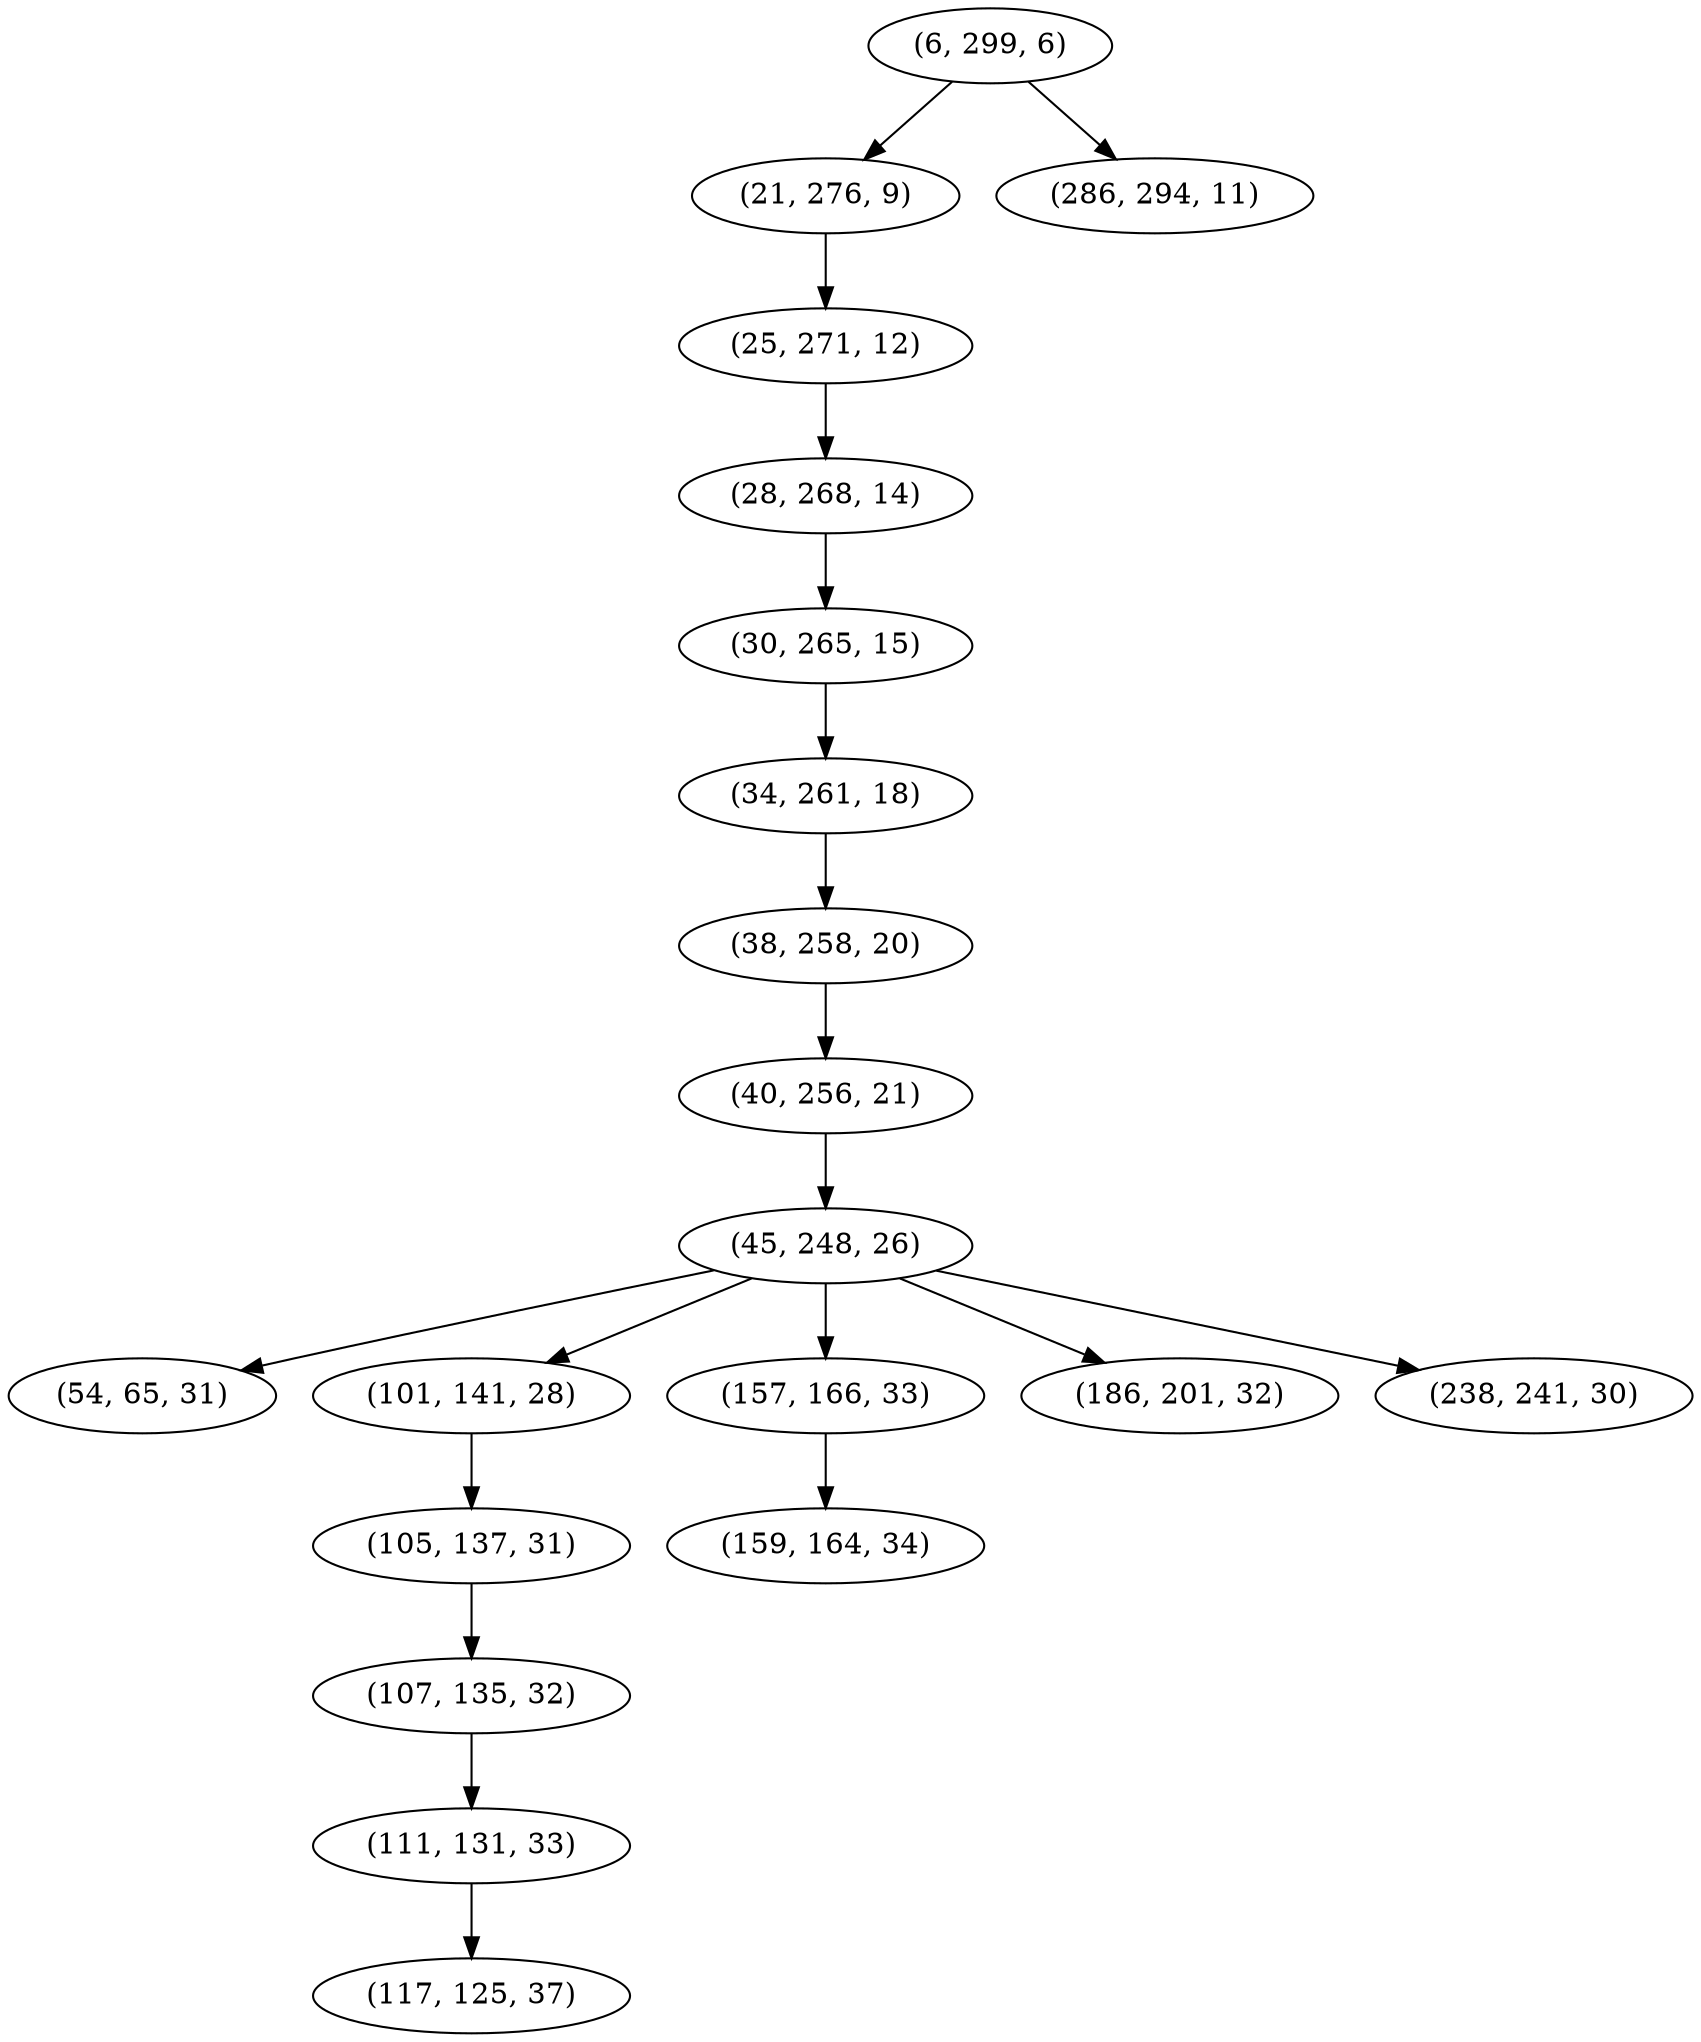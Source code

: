 digraph tree {
    "(6, 299, 6)";
    "(21, 276, 9)";
    "(25, 271, 12)";
    "(28, 268, 14)";
    "(30, 265, 15)";
    "(34, 261, 18)";
    "(38, 258, 20)";
    "(40, 256, 21)";
    "(45, 248, 26)";
    "(54, 65, 31)";
    "(101, 141, 28)";
    "(105, 137, 31)";
    "(107, 135, 32)";
    "(111, 131, 33)";
    "(117, 125, 37)";
    "(157, 166, 33)";
    "(159, 164, 34)";
    "(186, 201, 32)";
    "(238, 241, 30)";
    "(286, 294, 11)";
    "(6, 299, 6)" -> "(21, 276, 9)";
    "(6, 299, 6)" -> "(286, 294, 11)";
    "(21, 276, 9)" -> "(25, 271, 12)";
    "(25, 271, 12)" -> "(28, 268, 14)";
    "(28, 268, 14)" -> "(30, 265, 15)";
    "(30, 265, 15)" -> "(34, 261, 18)";
    "(34, 261, 18)" -> "(38, 258, 20)";
    "(38, 258, 20)" -> "(40, 256, 21)";
    "(40, 256, 21)" -> "(45, 248, 26)";
    "(45, 248, 26)" -> "(54, 65, 31)";
    "(45, 248, 26)" -> "(101, 141, 28)";
    "(45, 248, 26)" -> "(157, 166, 33)";
    "(45, 248, 26)" -> "(186, 201, 32)";
    "(45, 248, 26)" -> "(238, 241, 30)";
    "(101, 141, 28)" -> "(105, 137, 31)";
    "(105, 137, 31)" -> "(107, 135, 32)";
    "(107, 135, 32)" -> "(111, 131, 33)";
    "(111, 131, 33)" -> "(117, 125, 37)";
    "(157, 166, 33)" -> "(159, 164, 34)";
}
